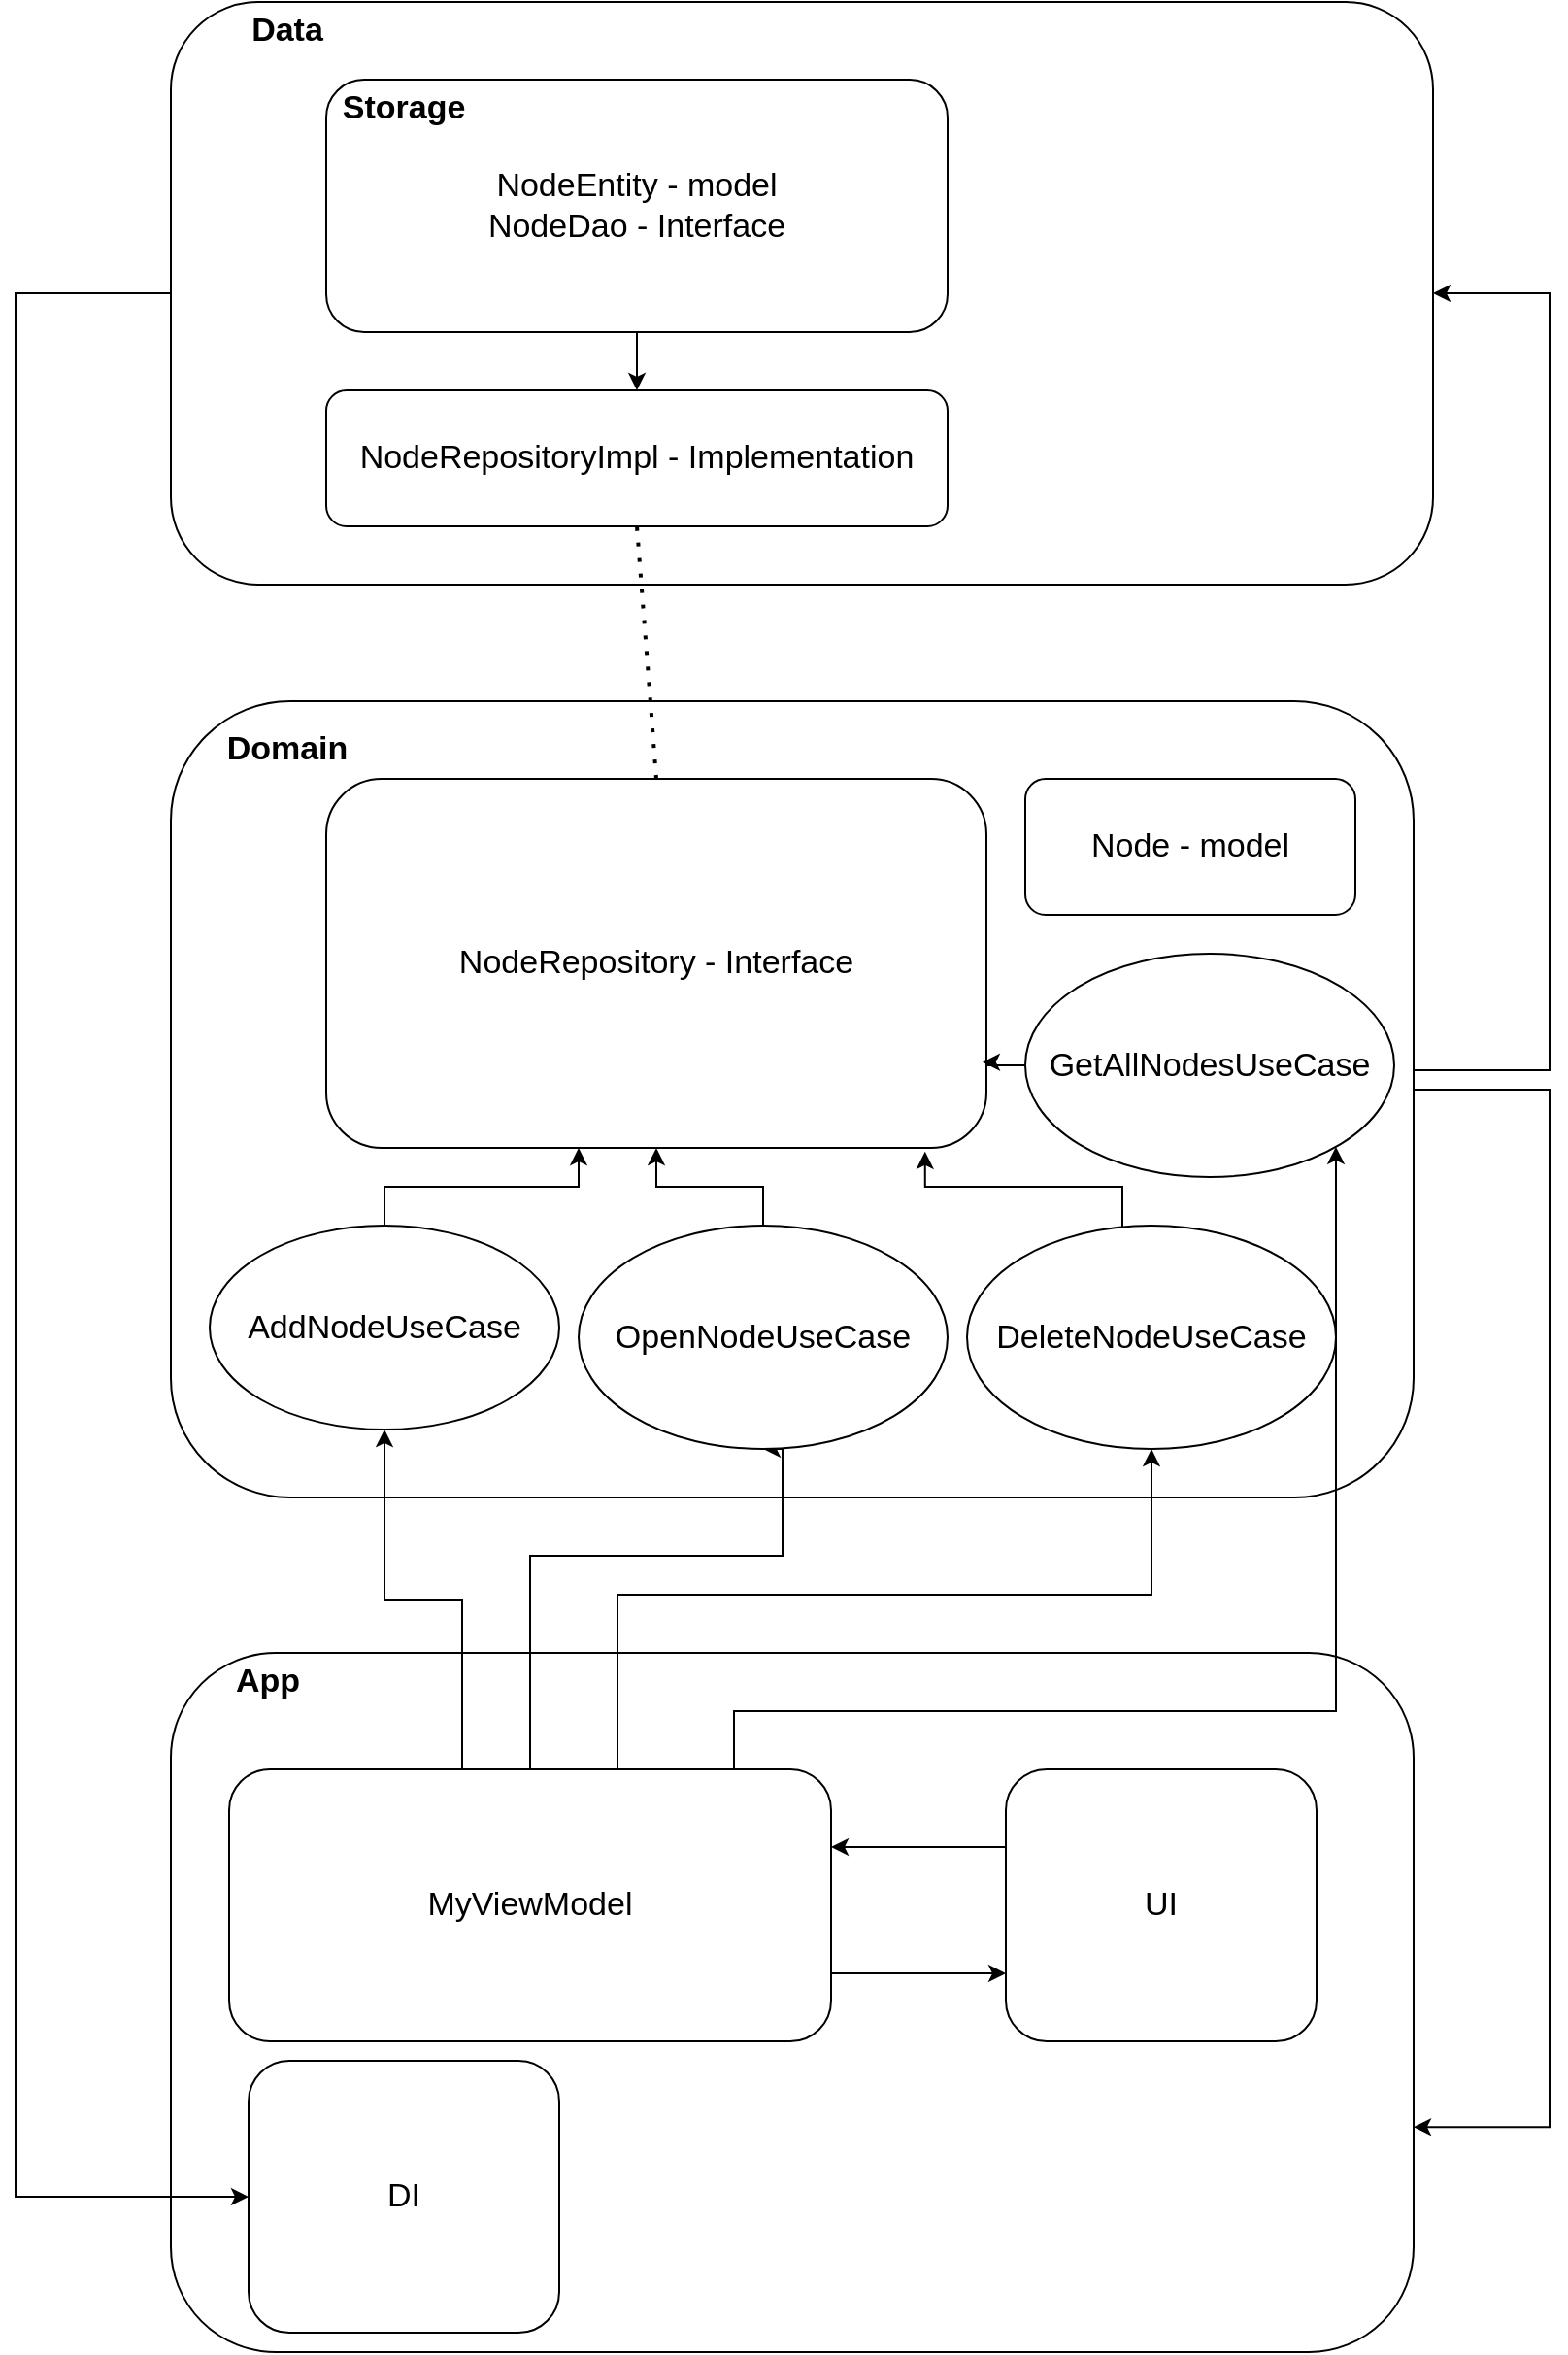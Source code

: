 <mxfile version="24.4.10" type="device">
  <diagram name="Page-1" id="OSTX6cMXAhVH63wGWwhI">
    <mxGraphModel dx="908" dy="1033" grid="1" gridSize="10" guides="1" tooltips="1" connect="1" arrows="1" fold="1" page="1" pageScale="1" pageWidth="850" pageHeight="1100" math="0" shadow="0">
      <root>
        <mxCell id="0" />
        <mxCell id="1" parent="0" />
        <mxCell id="K59KaKakso3qwV7EcEbq-1" value="" style="rounded=1;whiteSpace=wrap;html=1;fontSize=17;" parent="1" vertex="1">
          <mxGeometry x="100" y="60" width="650" height="300" as="geometry" />
        </mxCell>
        <mxCell id="K59KaKakso3qwV7EcEbq-36" style="edgeStyle=orthogonalEdgeStyle;rounded=0;orthogonalLoop=1;jettySize=auto;html=1;entryX=1;entryY=0.5;entryDx=0;entryDy=0;" parent="1" source="K59KaKakso3qwV7EcEbq-2" target="K59KaKakso3qwV7EcEbq-1" edge="1">
          <mxGeometry relative="1" as="geometry">
            <Array as="points">
              <mxPoint x="810" y="610" />
              <mxPoint x="810" y="210" />
            </Array>
          </mxGeometry>
        </mxCell>
        <mxCell id="K59KaKakso3qwV7EcEbq-2" value="" style="rounded=1;whiteSpace=wrap;html=1;fontSize=17;" parent="1" vertex="1">
          <mxGeometry x="100" y="420" width="640" height="410" as="geometry" />
        </mxCell>
        <mxCell id="K59KaKakso3qwV7EcEbq-3" value="" style="rounded=1;whiteSpace=wrap;html=1;fontSize=17;" parent="1" vertex="1">
          <mxGeometry x="100" y="910" width="640" height="360" as="geometry" />
        </mxCell>
        <mxCell id="K59KaKakso3qwV7EcEbq-4" value="Data" style="text;html=1;align=center;verticalAlign=middle;whiteSpace=wrap;rounded=0;fontSize=17;fontStyle=1" parent="1" vertex="1">
          <mxGeometry x="130" y="60" width="60" height="30" as="geometry" />
        </mxCell>
        <mxCell id="K59KaKakso3qwV7EcEbq-5" value="Domain" style="text;html=1;align=center;verticalAlign=middle;whiteSpace=wrap;rounded=0;fontSize=17;fontStyle=1" parent="1" vertex="1">
          <mxGeometry x="130" y="430" width="60" height="30" as="geometry" />
        </mxCell>
        <mxCell id="K59KaKakso3qwV7EcEbq-6" value="App" style="text;html=1;align=center;verticalAlign=middle;whiteSpace=wrap;rounded=0;fontSize=17;fontStyle=1" parent="1" vertex="1">
          <mxGeometry x="120" y="910" width="60" height="30" as="geometry" />
        </mxCell>
        <mxCell id="K59KaKakso3qwV7EcEbq-17" style="edgeStyle=orthogonalEdgeStyle;rounded=0;orthogonalLoop=1;jettySize=auto;html=1;entryX=0.5;entryY=1;entryDx=0;entryDy=0;" parent="1" source="K59KaKakso3qwV7EcEbq-7" target="K59KaKakso3qwV7EcEbq-11" edge="1">
          <mxGeometry relative="1" as="geometry">
            <Array as="points">
              <mxPoint x="250" y="883" />
              <mxPoint x="210" y="883" />
            </Array>
          </mxGeometry>
        </mxCell>
        <mxCell id="K59KaKakso3qwV7EcEbq-18" style="edgeStyle=orthogonalEdgeStyle;rounded=0;orthogonalLoop=1;jettySize=auto;html=1;entryX=0.5;entryY=1;entryDx=0;entryDy=0;" parent="1" source="K59KaKakso3qwV7EcEbq-7" target="K59KaKakso3qwV7EcEbq-13" edge="1">
          <mxGeometry relative="1" as="geometry">
            <Array as="points">
              <mxPoint x="285" y="860" />
              <mxPoint x="415" y="860" />
            </Array>
          </mxGeometry>
        </mxCell>
        <mxCell id="K59KaKakso3qwV7EcEbq-19" style="edgeStyle=orthogonalEdgeStyle;rounded=0;orthogonalLoop=1;jettySize=auto;html=1;entryX=0.5;entryY=1;entryDx=0;entryDy=0;" parent="1" source="K59KaKakso3qwV7EcEbq-7" target="K59KaKakso3qwV7EcEbq-12" edge="1">
          <mxGeometry relative="1" as="geometry">
            <Array as="points">
              <mxPoint x="330" y="880" />
              <mxPoint x="605" y="880" />
            </Array>
          </mxGeometry>
        </mxCell>
        <mxCell id="K59KaKakso3qwV7EcEbq-22" style="edgeStyle=orthogonalEdgeStyle;rounded=0;orthogonalLoop=1;jettySize=auto;html=1;entryX=0;entryY=0.75;entryDx=0;entryDy=0;" parent="1" source="K59KaKakso3qwV7EcEbq-7" target="K59KaKakso3qwV7EcEbq-8" edge="1">
          <mxGeometry relative="1" as="geometry">
            <Array as="points">
              <mxPoint x="470" y="1075" />
              <mxPoint x="470" y="1075" />
            </Array>
          </mxGeometry>
        </mxCell>
        <mxCell id="3uREwxZR-1puIIWb1lpg-3" style="edgeStyle=orthogonalEdgeStyle;rounded=0;orthogonalLoop=1;jettySize=auto;html=1;" edge="1" parent="1" source="K59KaKakso3qwV7EcEbq-7" target="3uREwxZR-1puIIWb1lpg-1">
          <mxGeometry relative="1" as="geometry">
            <Array as="points">
              <mxPoint x="390" y="940" />
              <mxPoint x="700" y="940" />
            </Array>
          </mxGeometry>
        </mxCell>
        <mxCell id="K59KaKakso3qwV7EcEbq-7" value="&lt;font style=&quot;font-size: 17px;&quot;&gt;MyViewModel&lt;/font&gt;" style="rounded=1;whiteSpace=wrap;html=1;" parent="1" vertex="1">
          <mxGeometry x="130" y="970" width="310" height="140" as="geometry" />
        </mxCell>
        <mxCell id="K59KaKakso3qwV7EcEbq-21" style="edgeStyle=orthogonalEdgeStyle;rounded=0;orthogonalLoop=1;jettySize=auto;html=1;entryX=1;entryY=0.5;entryDx=0;entryDy=0;" parent="1" edge="1">
          <mxGeometry relative="1" as="geometry">
            <mxPoint x="530" y="1010" as="sourcePoint" />
            <mxPoint x="440" y="1010" as="targetPoint" />
          </mxGeometry>
        </mxCell>
        <mxCell id="K59KaKakso3qwV7EcEbq-8" value="&lt;font style=&quot;font-size: 17px;&quot;&gt;UI&lt;/font&gt;" style="rounded=1;whiteSpace=wrap;html=1;" parent="1" vertex="1">
          <mxGeometry x="530" y="970" width="160" height="140" as="geometry" />
        </mxCell>
        <mxCell id="K59KaKakso3qwV7EcEbq-9" value="&lt;font style=&quot;font-size: 17px;&quot;&gt;DI&lt;/font&gt;" style="rounded=1;whiteSpace=wrap;html=1;" parent="1" vertex="1">
          <mxGeometry x="140" y="1120" width="160" height="140" as="geometry" />
        </mxCell>
        <mxCell id="K59KaKakso3qwV7EcEbq-10" value="&lt;span style=&quot;font-size: 17px;&quot;&gt;NodeRepository - Interface&lt;/span&gt;" style="rounded=1;whiteSpace=wrap;html=1;" parent="1" vertex="1">
          <mxGeometry x="180" y="460" width="340" height="190" as="geometry" />
        </mxCell>
        <mxCell id="K59KaKakso3qwV7EcEbq-30" value="" style="edgeStyle=orthogonalEdgeStyle;rounded=0;orthogonalLoop=1;jettySize=auto;html=1;" parent="1" source="K59KaKakso3qwV7EcEbq-11" target="K59KaKakso3qwV7EcEbq-10" edge="1">
          <mxGeometry relative="1" as="geometry">
            <Array as="points">
              <mxPoint x="210" y="670" />
              <mxPoint x="310" y="670" />
            </Array>
          </mxGeometry>
        </mxCell>
        <mxCell id="K59KaKakso3qwV7EcEbq-11" value="AddNodeUseCase" style="ellipse;whiteSpace=wrap;html=1;fontSize=17;" parent="1" vertex="1">
          <mxGeometry x="120" y="690" width="180" height="105" as="geometry" />
        </mxCell>
        <mxCell id="K59KaKakso3qwV7EcEbq-12" value="DeleteNodeUseCase" style="ellipse;whiteSpace=wrap;html=1;fontSize=17;" parent="1" vertex="1">
          <mxGeometry x="510" y="690" width="190" height="115" as="geometry" />
        </mxCell>
        <mxCell id="K59KaKakso3qwV7EcEbq-31" value="" style="edgeStyle=orthogonalEdgeStyle;rounded=0;orthogonalLoop=1;jettySize=auto;html=1;" parent="1" source="K59KaKakso3qwV7EcEbq-13" target="K59KaKakso3qwV7EcEbq-10" edge="1">
          <mxGeometry relative="1" as="geometry" />
        </mxCell>
        <mxCell id="K59KaKakso3qwV7EcEbq-13" value="OpenNodeUseCase" style="ellipse;whiteSpace=wrap;html=1;fontSize=17;" parent="1" vertex="1">
          <mxGeometry x="310" y="690" width="190" height="115" as="geometry" />
        </mxCell>
        <mxCell id="K59KaKakso3qwV7EcEbq-23" value="&lt;span style=&quot;font-size: 17px;&quot;&gt;NodeRepositoryImpl - Implementation&lt;/span&gt;" style="rounded=1;whiteSpace=wrap;html=1;" parent="1" vertex="1">
          <mxGeometry x="180" y="260" width="320" height="70" as="geometry" />
        </mxCell>
        <mxCell id="K59KaKakso3qwV7EcEbq-28" style="edgeStyle=orthogonalEdgeStyle;rounded=0;orthogonalLoop=1;jettySize=auto;html=1;" parent="1" source="K59KaKakso3qwV7EcEbq-24" target="K59KaKakso3qwV7EcEbq-23" edge="1">
          <mxGeometry relative="1" as="geometry" />
        </mxCell>
        <mxCell id="K59KaKakso3qwV7EcEbq-24" value="&lt;div&gt;&lt;font style=&quot;font-size: 17px;&quot;&gt;NodeEntity - model&lt;/font&gt;&lt;/div&gt;&lt;font style=&quot;font-size: 17px;&quot;&gt;NodeDao - Interface&lt;/font&gt;" style="rounded=1;whiteSpace=wrap;html=1;" parent="1" vertex="1">
          <mxGeometry x="180" y="100" width="320" height="130" as="geometry" />
        </mxCell>
        <mxCell id="K59KaKakso3qwV7EcEbq-25" value="" style="endArrow=none;dashed=1;html=1;dashPattern=1 3;strokeWidth=2;rounded=0;entryX=0.5;entryY=1;entryDx=0;entryDy=0;exitX=0.5;exitY=0;exitDx=0;exitDy=0;" parent="1" source="K59KaKakso3qwV7EcEbq-10" target="K59KaKakso3qwV7EcEbq-23" edge="1">
          <mxGeometry width="50" height="50" relative="1" as="geometry">
            <mxPoint x="290" y="430" as="sourcePoint" />
            <mxPoint x="340" y="380" as="targetPoint" />
          </mxGeometry>
        </mxCell>
        <mxCell id="K59KaKakso3qwV7EcEbq-26" value="Storage" style="text;html=1;align=center;verticalAlign=middle;whiteSpace=wrap;rounded=0;fontSize=17;fontStyle=1" parent="1" vertex="1">
          <mxGeometry x="190" y="100" width="60" height="30" as="geometry" />
        </mxCell>
        <mxCell id="K59KaKakso3qwV7EcEbq-27" value="&lt;span style=&quot;font-size: 17px;&quot;&gt;Node - model&lt;/span&gt;" style="rounded=1;whiteSpace=wrap;html=1;" parent="1" vertex="1">
          <mxGeometry x="540" y="460" width="170" height="70" as="geometry" />
        </mxCell>
        <mxCell id="K59KaKakso3qwV7EcEbq-33" style="edgeStyle=orthogonalEdgeStyle;rounded=0;orthogonalLoop=1;jettySize=auto;html=1;entryX=0.907;entryY=1.01;entryDx=0;entryDy=0;entryPerimeter=0;" parent="1" source="K59KaKakso3qwV7EcEbq-12" target="K59KaKakso3qwV7EcEbq-10" edge="1">
          <mxGeometry relative="1" as="geometry">
            <Array as="points">
              <mxPoint x="590" y="670" />
              <mxPoint x="488" y="670" />
            </Array>
          </mxGeometry>
        </mxCell>
        <mxCell id="K59KaKakso3qwV7EcEbq-34" style="edgeStyle=orthogonalEdgeStyle;rounded=0;orthogonalLoop=1;jettySize=auto;html=1;entryX=0;entryY=0.5;entryDx=0;entryDy=0;" parent="1" source="K59KaKakso3qwV7EcEbq-1" target="K59KaKakso3qwV7EcEbq-9" edge="1">
          <mxGeometry relative="1" as="geometry">
            <Array as="points">
              <mxPoint x="20" y="210" />
              <mxPoint x="20" y="1190" />
            </Array>
          </mxGeometry>
        </mxCell>
        <mxCell id="K59KaKakso3qwV7EcEbq-35" style="edgeStyle=orthogonalEdgeStyle;rounded=0;orthogonalLoop=1;jettySize=auto;html=1;entryX=1;entryY=0.678;entryDx=0;entryDy=0;entryPerimeter=0;" parent="1" source="K59KaKakso3qwV7EcEbq-2" target="K59KaKakso3qwV7EcEbq-3" edge="1">
          <mxGeometry relative="1" as="geometry">
            <Array as="points">
              <mxPoint x="810" y="620" />
              <mxPoint x="810" y="1154" />
            </Array>
          </mxGeometry>
        </mxCell>
        <mxCell id="3uREwxZR-1puIIWb1lpg-1" value="GetAllNodesUseCase" style="ellipse;whiteSpace=wrap;html=1;fontSize=17;" vertex="1" parent="1">
          <mxGeometry x="540" y="550" width="190" height="115" as="geometry" />
        </mxCell>
        <mxCell id="3uREwxZR-1puIIWb1lpg-4" style="edgeStyle=orthogonalEdgeStyle;rounded=0;orthogonalLoop=1;jettySize=auto;html=1;entryX=0.994;entryY=0.768;entryDx=0;entryDy=0;entryPerimeter=0;" edge="1" parent="1" source="3uREwxZR-1puIIWb1lpg-1" target="K59KaKakso3qwV7EcEbq-10">
          <mxGeometry relative="1" as="geometry" />
        </mxCell>
      </root>
    </mxGraphModel>
  </diagram>
</mxfile>
